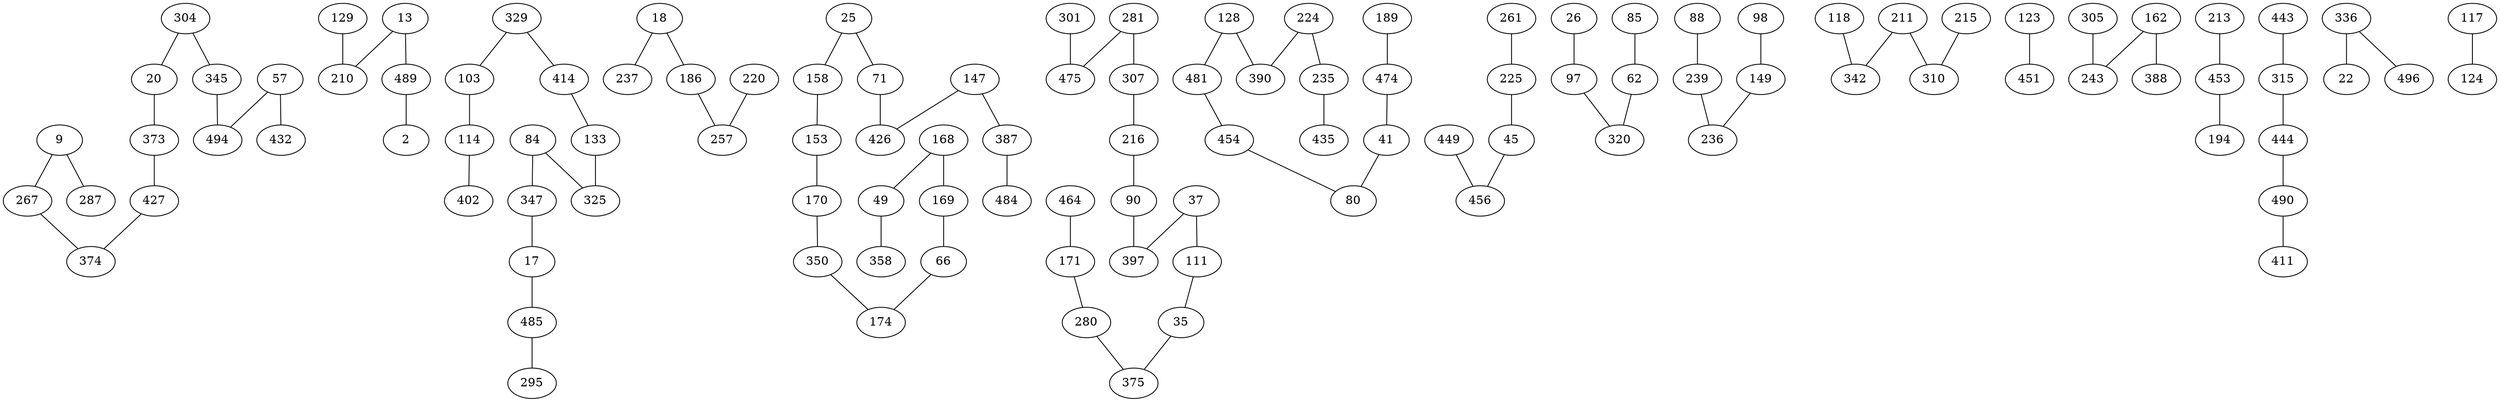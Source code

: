 strict graph G {
9 -- 267;
13 -- 210;
17 -- 485;
18 -- 237;
20 -- 373;
25 -- 158;
35 -- 375;
37 -- 397;
41 -- 80;
45 -- 456;
49 -- 358;
57 -- 432;
62 -- 320;
66 -- 174;
71 -- 426;
80 -- 41;
84 -- 347;
85 -- 62;
88 -- 239;
90 -- 397;
97 -- 320;
98 -- 149;
103 -- 114;
111 -- 35;
114 -- 103;
118 -- 342;
123 -- 451;
128 -- 390;
129 -- 210;
133 -- 325;
147 -- 387;
149 -- 236;
153 -- 170;
158 -- 153;
162 -- 243;
168 -- 49;
169 -- 66;
170 -- 350;
171 -- 280;
174 -- 66;
186 -- 257;
210 -- 13;
211 -- 342;
213 -- 453;
215 -- 310;
216 -- 90;
220 -- 257;
224 -- 390;
225 -- 45;
235 -- 435;
236 -- 149;
239 -- 236;
243 -- 162;
257 -- 220;
261 -- 225;
267 -- 374;
280 -- 375;
281 -- 475;
301 -- 475;
304 -- 20;
305 -- 243;
307 -- 216;
310 -- 215;
315 -- 444;
320 -- 97;
325 -- 133;
329 -- 103;
336 -- 22;
342 -- 118;
345 -- 494;
347 -- 17;
350 -- 174;
358 -- 49;
373 -- 20;
374 -- 267;
375 -- 280;
387 -- 484;
390 -- 224;
397 -- 37;
414 -- 133;
426 -- 71;
427 -- 374;
432 -- 57;
443 -- 315;
444 -- 315;
449 -- 456;
453 -- 194;
454 -- 80;
456 -- 449;
464 -- 171;
474 -- 41;
475 -- 281;
481 -- 454;
485 -- 295;
489 -- 2;
490 -- 411;
494 -- 345;
2 -- 489;
9 -- 287;
13 -- 489;
17 -- 347;
18 -- 186;
20 -- 304;
22 -- 336;
25 -- 71;
26 -- 97;
35 -- 111;
37 -- 111;
41 -- 474;
45 -- 225;
49 -- 168;
57 -- 494;
62 -- 85;
66 -- 169;
71 -- 25;
80 -- 454;
84 -- 325;
90 -- 216;
97 -- 26;
103 -- 329;
111 -- 37;
114 -- 402;
117 -- 124;
124 -- 117;
128 -- 481;
133 -- 414;
147 -- 426;
149 -- 98;
153 -- 158;
158 -- 25;
162 -- 388;
168 -- 169;
169 -- 168;
170 -- 153;
171 -- 464;
174 -- 350;
186 -- 18;
189 -- 474;
194 -- 453;
210 -- 129;
211 -- 310;
216 -- 307;
224 -- 235;
225 -- 261;
235 -- 224;
236 -- 239;
237 -- 18;
239 -- 88;
243 -- 305;
257 -- 186;
267 -- 9;
280 -- 171;
281 -- 307;
287 -- 9;
295 -- 485;
304 -- 345;
307 -- 281;
310 -- 211;
315 -- 443;
320 -- 62;
325 -- 84;
329 -- 414;
336 -- 496;
342 -- 211;
345 -- 304;
347 -- 84;
350 -- 170;
373 -- 427;
374 -- 427;
375 -- 35;
387 -- 147;
388 -- 162;
390 -- 128;
397 -- 90;
402 -- 114;
411 -- 490;
414 -- 329;
426 -- 147;
427 -- 373;
435 -- 235;
444 -- 490;
451 -- 123;
453 -- 213;
454 -- 481;
456 -- 45;
474 -- 189;
475 -- 301;
481 -- 128;
484 -- 387;
485 -- 17;
489 -- 13;
490 -- 444;
494 -- 57;
496 -- 336;
}
